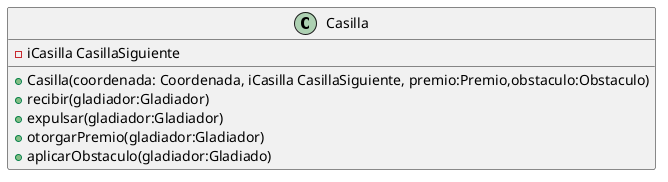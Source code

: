 @startuml
class Casilla {
    - iCasilla CasillaSiguiente
    + Casilla(coordenada: Coordenada, iCasilla CasillaSiguiente, premio:Premio,obstaculo:Obstaculo)
    + recibir(gladiador:Gladiador)
    + expulsar(gladiador:Gladiador)
    + otorgarPremio(gladiador:Gladiador)
    + aplicarObstaculo(gladiador:Gladiado)
}
@enduml